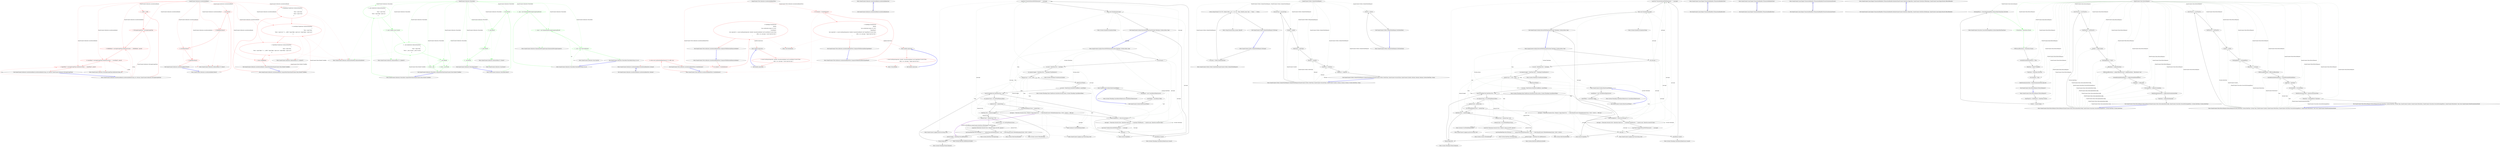 digraph  {
n27 [label="QuantConnect.Indicators.AccelerationBands", span=""];
n0 [cluster="QuantConnect.Indicators.AccelerationBands.AccelerationBands(string, int, decimal, QuantConnect.Indicators.MovingAverageType)", label="Entry QuantConnect.Indicators.AccelerationBands.AccelerationBands(string, int, decimal, QuantConnect.Indicators.MovingAverageType)", span="39-39"];
n1 [cluster="QuantConnect.Indicators.AccelerationBands.AccelerationBands(string, int, decimal, QuantConnect.Indicators.MovingAverageType)", color=red, community=0, label="1: _width = width", span="43-43"];
n2 [cluster="QuantConnect.Indicators.AccelerationBands.AccelerationBands(string, int, decimal, QuantConnect.Indicators.MovingAverageType)", color=red, community=0, label="2: MovingAverageType = movingAverageType", span="44-44"];
n3 [cluster="QuantConnect.Indicators.AccelerationBands.AccelerationBands(string, int, decimal, QuantConnect.Indicators.MovingAverageType)", color=red, community=0, label="0: MiddleBand = movingAverageType.AsIndicator(name + ''_MiddleBand'', period)", span="45-45"];
n4 [cluster="QuantConnect.Indicators.AccelerationBands.AccelerationBands(string, int, decimal, QuantConnect.Indicators.MovingAverageType)", color=red, community=0, label="0: LowerBand = movingAverageType.AsIndicator(name + ''_LowerBand'', period)", span="46-46"];
n5 [cluster="QuantConnect.Indicators.AccelerationBands.AccelerationBands(string, int, decimal, QuantConnect.Indicators.MovingAverageType)", color=red, community=0, label="1: UpperBand = movingAverageType.AsIndicator(name + ''_UpperBand'', period)", span="47-47"];
n7 [cluster="QuantConnect.Indicators.MovingAverageType.AsIndicator(string, int)", label="Entry QuantConnect.Indicators.MovingAverageType.AsIndicator(string, int)", span="81-81"];
n6 [cluster="QuantConnect.Indicators.AccelerationBands.AccelerationBands(string, int, decimal, QuantConnect.Indicators.MovingAverageType)", label="Exit QuantConnect.Indicators.AccelerationBands.AccelerationBands(string, int, decimal, QuantConnect.Indicators.MovingAverageType)", span="39-39"];
n8 [cluster="QuantConnect.Indicators.AccelerationBands.AccelerationBands(int, decimal)", label="Entry QuantConnect.Indicators.AccelerationBands.AccelerationBands(int, decimal)", span="55-55"];
n9 [cluster="QuantConnect.Indicators.AccelerationBands.AccelerationBands(int, decimal)", label="Exit QuantConnect.Indicators.AccelerationBands.AccelerationBands(int, decimal)", span="55-55"];
n10 [cluster="QuantConnect.Indicators.AccelerationBands.AccelerationBands(int)", label="Entry QuantConnect.Indicators.AccelerationBands.AccelerationBands(int)", span="64-64"];
n11 [cluster="QuantConnect.Indicators.AccelerationBands.AccelerationBands(int)", label="Exit QuantConnect.Indicators.AccelerationBands.AccelerationBands(int)", span="64-64"];
n12 [cluster="QuantConnect.Indicators.AccelerationBands.Reset()", label="Entry QuantConnect.Indicators.AccelerationBands.Reset()", span="77-77"];
n13 [cluster="QuantConnect.Indicators.AccelerationBands.Reset()", color=red, community=0, label="2: base.Reset()", span="79-79"];
n14 [cluster="QuantConnect.Indicators.AccelerationBands.Reset()", color=red, community=0, label="2: MiddleBand.Reset()", span="80-80"];
n18 [cluster="QuantConnect.Indicators.IndicatorBase<T>.Reset()", label="Entry QuantConnect.Indicators.IndicatorBase<T>.Reset()", span="102-102"];
n15 [cluster="QuantConnect.Indicators.AccelerationBands.Reset()", color=red, community=0, label="2: LowerBand.Reset()", span="81-81"];
n16 [cluster="QuantConnect.Indicators.AccelerationBands.Reset()", color=red, community=0, label="2: UpperBand.Reset()", span="82-82"];
n17 [cluster="QuantConnect.Indicators.AccelerationBands.Reset()", label="Exit QuantConnect.Indicators.AccelerationBands.Reset()", span="77-77"];
n19 [cluster="QuantConnect.Indicators.AccelerationBands.ComputeNextValue(QuantConnect.Data.Market.TradeBar)", label="Entry QuantConnect.Indicators.AccelerationBands.ComputeNextValue(QuantConnect.Data.Market.TradeBar)", span="92-92"];
n20 [cluster="QuantConnect.Indicators.AccelerationBands.ComputeNextValue(QuantConnect.Data.Market.TradeBar)", color=red, community=1, label="0: MiddleBand.Update(new IndicatorDataPoint\r\n            {\r\n                Time = input.Time,\r\n                Value = input.Close\r\n            })", span="94-98"];
n21 [cluster="QuantConnect.Indicators.AccelerationBands.ComputeNextValue(QuantConnect.Data.Market.TradeBar)", color=red, community=1, label="0: LowerBand.Update(new IndicatorDataPoint\r\n            {\r\n                Time = input.Time,\r\n                Value = input.Low * (1 - _width * (input.High - input.Low) / (input.High + input.Low))\r\n            })", span="100-104"];
n22 [cluster="QuantConnect.Indicators.AccelerationBands.ComputeNextValue(QuantConnect.Data.Market.TradeBar)", color=red, community=1, label="1: UpperBand.Update(new IndicatorDataPoint\r\n            {\r\n                Time = input.Time,\r\n                Value = input.High * (1 + _width * (input.High - input.Low) / (input.High + input.Low))\r\n            })", span="106-110"];
n25 [cluster="QuantConnect.Indicators.IndicatorDataPoint.IndicatorDataPoint()", label="Entry QuantConnect.Indicators.IndicatorDataPoint.IndicatorDataPoint()", span="29-29"];
n26 [cluster="QuantConnect.Indicators.IndicatorBase<T>.Update(T)", label="Entry QuantConnect.Indicators.IndicatorBase<T>.Update(T)", span="74-74"];
n23 [cluster="QuantConnect.Indicators.AccelerationBands.ComputeNextValue(QuantConnect.Data.Market.TradeBar)", color=red, community=0, label="2: return MiddleBand;", span="112-112"];
n24 [cluster="QuantConnect.Indicators.AccelerationBands.ComputeNextValue(QuantConnect.Data.Market.TradeBar)", label="Exit QuantConnect.Indicators.AccelerationBands.ComputeNextValue(QuantConnect.Data.Market.TradeBar)", span="92-92"];
m0_13 [cluster="QuantConnect.Tests.Indicators.AccelerationBandsTests.ComparesWithExternalDataUpperBand()", file="AccelerationBandsTests.cs", label="Entry QuantConnect.Tests.Indicators.AccelerationBandsTests.ComparesWithExternalDataUpperBand()", span="32-32"];
m0_14 [cluster="QuantConnect.Tests.Indicators.AccelerationBandsTests.ComparesWithExternalDataUpperBand()", color=red, community=0, file="AccelerationBandsTests.cs", label="0: var abands = CreateIndicator()", span="34-34"];
m0_15 [cluster="QuantConnect.Tests.Indicators.AccelerationBandsTests.ComparesWithExternalDataUpperBand()", color=red, community=1, file="AccelerationBandsTests.cs", label="0: TestHelper.TestIndicator(\r\n                abands,\r\n                ''spy_acceleration_bands_20_4.txt'',\r\n                ''UpperBand'',\r\n                (ind, expected) => Assert.AreEqual(expected, (double) ((AccelerationBands) ind).UpperBand.Current.Value,\r\n                    delta: 1e-4, message: ''Upper band test fail.'')\r\n            )", span="35-41"];
m0_16 [cluster="QuantConnect.Tests.Indicators.AccelerationBandsTests.ComparesWithExternalDataUpperBand()", file="AccelerationBandsTests.cs", label="Exit QuantConnect.Tests.Indicators.AccelerationBandsTests.ComparesWithExternalDataUpperBand()", span="32-32"];
m0_12 [cluster="Unk.AreEqual", file="AccelerationBandsTests.cs", label="Entry Unk.AreEqual", span=""];
m0_8 [cluster="Unk.TestIndicator", file="AccelerationBandsTests.cs", label="Entry Unk.TestIndicator", span=""];
m0_4 [cluster="QuantConnect.Tests.Indicators.AccelerationBandsTests.ComparesWithExternalDataLowerBand()", file="AccelerationBandsTests.cs", label="Entry QuantConnect.Tests.Indicators.AccelerationBandsTests.ComparesWithExternalDataLowerBand()", span="19-19"];
m0_5 [cluster="QuantConnect.Tests.Indicators.AccelerationBandsTests.ComparesWithExternalDataLowerBand()", color=red, community=0, file="AccelerationBandsTests.cs", label="0: var abands = CreateIndicator()", span="21-21"];
m0_6 [cluster="QuantConnect.Tests.Indicators.AccelerationBandsTests.ComparesWithExternalDataLowerBand()", color=red, community=1, file="AccelerationBandsTests.cs", label="0: TestHelper.TestIndicator(\r\n                abands,\r\n                ''spy_acceleration_bands_20_4.txt'',\r\n                ''LowerBand'',\r\n                (ind, expected) => Assert.AreEqual(expected, (double) ((AccelerationBands) ind).LowerBand.Current.Value,\r\n                    delta: 1e-4, message: ''Lower band test fail.'')\r\n            )", span="22-28"];
m0_7 [cluster="QuantConnect.Tests.Indicators.AccelerationBandsTests.ComparesWithExternalDataLowerBand()", file="AccelerationBandsTests.cs", label="Exit QuantConnect.Tests.Indicators.AccelerationBandsTests.ComparesWithExternalDataLowerBand()", span="19-19"];
m0_0 [cluster="QuantConnect.Tests.Indicators.AccelerationBandsTests.CreateIndicator()", file="AccelerationBandsTests.cs", label="Entry QuantConnect.Tests.Indicators.AccelerationBandsTests.CreateIndicator()", span="9-9"];
m0_1 [cluster="QuantConnect.Tests.Indicators.AccelerationBandsTests.CreateIndicator()", color=red, community=0, file="AccelerationBandsTests.cs", label="0: return new AccelerationBands(period: 20, width: 4m);", span="11-11"];
m0_2 [cluster="QuantConnect.Tests.Indicators.AccelerationBandsTests.CreateIndicator()", file="AccelerationBandsTests.cs", label="Exit QuantConnect.Tests.Indicators.AccelerationBandsTests.CreateIndicator()", span="9-9"];
m0_17 [cluster="lambda expression", file="AccelerationBandsTests.cs", label="Entry lambda expression", span="39-40"];
m0_9 [cluster="lambda expression", file="AccelerationBandsTests.cs", label="Entry lambda expression", span="26-27"];
m0_10 [cluster="lambda expression", color=red, community=1, file="AccelerationBandsTests.cs", label="0: Assert.AreEqual(expected, (double) ((AccelerationBands) ind).LowerBand.Current.Value,\r\n                    delta: 1e-4, message: ''Lower band test fail.'')", span="26-27"];
m0_11 [cluster="lambda expression", file="AccelerationBandsTests.cs", label="Exit lambda expression", span="26-27"];
m0_18 [cluster="lambda expression", color=red, community=1, file="AccelerationBandsTests.cs", label="1: Assert.AreEqual(expected, (double) ((AccelerationBands) ind).UpperBand.Current.Value,\r\n                    delta: 1e-4, message: ''Upper band test fail.'')", span="39-40"];
m0_19 [cluster="lambda expression", file="AccelerationBandsTests.cs", label="Exit lambda expression", span="39-40"];
m0_20 [file="AccelerationBandsTests.cs", label="QuantConnect.Tests.Indicators.AccelerationBandsTests", span=""];
m1_38 [cluster="QuantConnect.Logging.Log.Error(string, bool)", file="BrokerageSetupHandler.cs", label="Entry QuantConnect.Logging.Log.Error(string, bool)", span="86-86"];
m1_33 [cluster="System.TimeSpan.FromMinutes(double)", file="BrokerageSetupHandler.cs", label="Entry System.TimeSpan.FromMinutes(double)", span="0-0"];
m1_37 [cluster="System.Math.Round(double)", file="BrokerageSetupHandler.cs", label="Entry System.Math.Round(double)", span="0-0"];
m1_34 [cluster="System.Threading.Tasks.TaskFactory.StartNew(System.Action, System.Threading.CancellationToken)", file="BrokerageSetupHandler.cs", label="Entry System.Threading.Tasks.TaskFactory.StartNew(System.Action, System.Threading.CancellationToken)", span="0-0"];
m1_41 [cluster="System.DateTime.AddMinutes(double)", file="BrokerageSetupHandler.cs", label="Entry System.DateTime.AddMinutes(double)", span="0-0"];
m1_4 [cluster="System.Threading.CancellationTokenSource.CancellationTokenSource()", file="BrokerageSetupHandler.cs", label="Entry System.Threading.CancellationTokenSource.CancellationTokenSource()", span="0-0"];
m1_44 [cluster="System.Exception.Exception(string)", file="BrokerageSetupHandler.cs", label="Entry System.Exception.Exception(string)", span="0-0"];
m1_35 [cluster="System.GC.GetTotalMemory(bool)", file="BrokerageSetupHandler.cs", label="Entry System.GC.GetTotalMemory(bool)", span="0-0"];
m1_42 [cluster="System.Threading.Thread.Sleep(int)", file="BrokerageSetupHandler.cs", label="Entry System.Threading.Thread.Sleep(int)", span="0-0"];
m1_39 [cluster="System.DateTime.ToString(string)", file="BrokerageSetupHandler.cs", label="Entry System.DateTime.ToString(string)", span="0-0"];
m1_36 [cluster="System.Convert.ToDouble(long)", file="BrokerageSetupHandler.cs", label="Entry System.Convert.ToDouble(long)", span="0-0"];
m1_43 [cluster="System.Threading.CancellationTokenSource.Cancel()", file="BrokerageSetupHandler.cs", label="Entry System.Threading.CancellationTokenSource.Cancel()", span="0-0"];
m1_40 [cluster="QuantConnect.Logging.Log.Trace(string, bool)", file="BrokerageSetupHandler.cs", label="Entry QuantConnect.Logging.Log.Trace(string, bool)", span="104-104"];
m1_5 [cluster="QuantConnect.Isolator.ExecuteWithTimeLimit(System.TimeSpan, System.Action, long)", file="BrokerageSetupHandler.cs", label="Entry QuantConnect.Isolator.ExecuteWithTimeLimit(System.TimeSpan, System.Action, long)", span="83-83"];
m1_6 [cluster="QuantConnect.Isolator.ExecuteWithTimeLimit(System.TimeSpan, System.Action, long)", file="BrokerageSetupHandler.cs", label="var message = ''''", span="85-85"];
m1_7 [cluster="QuantConnect.Isolator.ExecuteWithTimeLimit(System.TimeSpan, System.Action, long)", file="BrokerageSetupHandler.cs", label="var end = DateTime.Now + timeSpan", span="86-86"];
m1_9 [cluster="QuantConnect.Isolator.ExecuteWithTimeLimit(System.TimeSpan, System.Action, long)", file="BrokerageSetupHandler.cs", label="memoryCap *= 1024 * 1024", span="90-90"];
m1_11 [cluster="QuantConnect.Isolator.ExecuteWithTimeLimit(System.TimeSpan, System.Action, long)", file="BrokerageSetupHandler.cs", label="var task = Task.Factory.StartNew(codeBlock, cancelToken)", span="95-95"];
m1_25 [cluster="QuantConnect.Isolator.ExecuteWithTimeLimit(System.TimeSpan, System.Action, long)", file="BrokerageSetupHandler.cs", label="message = ''Execution Security Error: Operation timed out - '' + timeSpan.TotalMinutes + '' minutes max. Check for recursive loops.''", span="125-125"];
m1_24 [cluster="QuantConnect.Isolator.ExecuteWithTimeLimit(System.TimeSpan, System.Action, long)", file="BrokerageSetupHandler.cs", label="task.IsCompleted == false && message == ''''", span="123-123"];
m1_27 [cluster="QuantConnect.Isolator.ExecuteWithTimeLimit(System.TimeSpan, System.Action, long)", file="BrokerageSetupHandler.cs", label="message != ''''", span="129-129"];
m1_29 [cluster="QuantConnect.Isolator.ExecuteWithTimeLimit(System.TimeSpan, System.Action, long)", file="BrokerageSetupHandler.cs", label="Log.Error(''Security.ExecuteWithTimeLimit(): '' + message)", span="132-132"];
m1_30 [cluster="QuantConnect.Isolator.ExecuteWithTimeLimit(System.TimeSpan, System.Action, long)", file="BrokerageSetupHandler.cs", label="throw new Exception(message);", span="133-133"];
m1_8 [cluster="QuantConnect.Isolator.ExecuteWithTimeLimit(System.TimeSpan, System.Action, long)", file="BrokerageSetupHandler.cs", label="var memoryLogger = DateTime.Now + TimeSpan.FromMinutes(1)", span="87-87"];
m1_12 [cluster="QuantConnect.Isolator.ExecuteWithTimeLimit(System.TimeSpan, System.Action, long)", file="BrokerageSetupHandler.cs", label="!task.IsCompleted && DateTime.Now < end", span="97-97"];
m1_17 [cluster="QuantConnect.Isolator.ExecuteWithTimeLimit(System.TimeSpan, System.Action, long)", file="BrokerageSetupHandler.cs", label="DateTime.Now > memoryLogger", span="110-110"];
m1_10 [cluster="QuantConnect.Isolator.ExecuteWithTimeLimit(System.TimeSpan, System.Action, long)", file="BrokerageSetupHandler.cs", label="ResetCancelToken()", span="92-92"];
m1_14 [cluster="QuantConnect.Isolator.ExecuteWithTimeLimit(System.TimeSpan, System.Action, long)", file="BrokerageSetupHandler.cs", label="memoryUsed > memoryCap", span="101-101"];
m1_15 [cluster="QuantConnect.Isolator.ExecuteWithTimeLimit(System.TimeSpan, System.Action, long)", file="BrokerageSetupHandler.cs", label="GC.GetTotalMemory(true) > memoryCap", span="103-103"];
m1_16 [cluster="QuantConnect.Isolator.ExecuteWithTimeLimit(System.TimeSpan, System.Action, long)", file="BrokerageSetupHandler.cs", label="message = ''Execution Security Error: Memory Usage Maxed Out - '' + Math.Round(Convert.ToDouble(memoryCap / (1024 * 1024))) + ''MB max.''", span="105-105"];
m1_18 [cluster="QuantConnect.Isolator.ExecuteWithTimeLimit(System.TimeSpan, System.Action, long)", file="BrokerageSetupHandler.cs", label="memoryUsed > (memoryCap * 0.8)", span="112-112"];
m1_31 [cluster="QuantConnect.Isolator.ExecuteWithTimeLimit(System.TimeSpan, System.Action, long)", file="BrokerageSetupHandler.cs", label="return task.IsCompleted;", span="135-135"];
m1_13 [cluster="QuantConnect.Isolator.ExecuteWithTimeLimit(System.TimeSpan, System.Action, long)", file="BrokerageSetupHandler.cs", label="var memoryUsed = GC.GetTotalMemory(false)", span="99-99"];
m1_21 [cluster="QuantConnect.Isolator.ExecuteWithTimeLimit(System.TimeSpan, System.Action, long)", file="BrokerageSetupHandler.cs", label="Log.Trace(DateTime.Now.ToString(''u'') + '' Isolator.ExecuteWithTimeLimit(): Used: '' + Math.Round(Convert.ToDouble(memoryUsed / (1024 * 1024))))", span="117-117"];
m1_23 [cluster="QuantConnect.Isolator.ExecuteWithTimeLimit(System.TimeSpan, System.Action, long)", file="BrokerageSetupHandler.cs", label="Thread.Sleep(100)", span="120-120"];
m1_19 [cluster="QuantConnect.Isolator.ExecuteWithTimeLimit(System.TimeSpan, System.Action, long)", file="BrokerageSetupHandler.cs", label="memoryUsed = GC.GetTotalMemory(true)", span="114-114"];
m1_20 [cluster="QuantConnect.Isolator.ExecuteWithTimeLimit(System.TimeSpan, System.Action, long)", file="BrokerageSetupHandler.cs", label="Log.Error(''Execution Security Error: Memory usage over 80% capacity.'')", span="115-115"];
m1_22 [cluster="QuantConnect.Isolator.ExecuteWithTimeLimit(System.TimeSpan, System.Action, long)", file="BrokerageSetupHandler.cs", label="memoryLogger = DateTime.Now.AddMinutes(1)", span="118-118"];
m1_26 [cluster="QuantConnect.Isolator.ExecuteWithTimeLimit(System.TimeSpan, System.Action, long)", file="BrokerageSetupHandler.cs", label="Log.Trace(''Isolator.ExecuteWithTimeLimit(): '' + message)", span="126-126"];
m1_28 [cluster="QuantConnect.Isolator.ExecuteWithTimeLimit(System.TimeSpan, System.Action, long)", file="BrokerageSetupHandler.cs", label="cancellation.Cancel()", span="131-131"];
m1_32 [cluster="QuantConnect.Isolator.ExecuteWithTimeLimit(System.TimeSpan, System.Action, long)", file="BrokerageSetupHandler.cs", label="Exit QuantConnect.Isolator.ExecuteWithTimeLimit(System.TimeSpan, System.Action, long)", span="83-83"];
m1_0 [cluster="QuantConnect.Isolator.ResetCancelToken()", file="BrokerageSetupHandler.cs", label="Entry QuantConnect.Isolator.ResetCancelToken()", span="69-69"];
m1_1 [cluster="QuantConnect.Isolator.ResetCancelToken()", file="BrokerageSetupHandler.cs", label="cancellation = new CancellationTokenSource()", span="71-71"];
m1_2 [cluster="QuantConnect.Isolator.ResetCancelToken()", file="BrokerageSetupHandler.cs", label="cancelToken = cancellation.Token", span="72-72"];
m1_3 [cluster="QuantConnect.Isolator.ResetCancelToken()", file="BrokerageSetupHandler.cs", label="Exit QuantConnect.Isolator.ResetCancelToken()", span="69-69"];
m3_16 [cluster="string.Format(string, params object[])", file="BrokerageTransactionHandler.cs", label="Entry string.Format(string, params object[])", span="0-0"];
m3_11 [cluster="QuantConnect.Orders.SubmitOrderRequest.ToString()", file="BrokerageTransactionHandler.cs", label="Entry QuantConnect.Orders.SubmitOrderRequest.ToString()", span="119-119"];
m3_12 [cluster="QuantConnect.Orders.SubmitOrderRequest.ToString()", file="BrokerageTransactionHandler.cs", label="var proxy = Order.CreateOrder(this)", span="122-122"];
m3_13 [cluster="QuantConnect.Orders.SubmitOrderRequest.ToString()", file="BrokerageTransactionHandler.cs", label="return string.Format(''{0} UTC: Submit Order: ({1}) - {2} {3}'', Time, OrderId, proxy, Tag) + '' Status: '' + Status;", span="123-123"];
m3_14 [cluster="QuantConnect.Orders.SubmitOrderRequest.ToString()", file="BrokerageTransactionHandler.cs", label="Exit QuantConnect.Orders.SubmitOrderRequest.ToString()", span="119-119"];
m3_0 [cluster="QuantConnect.Orders.SubmitOrderRequest.SubmitOrderRequest(QuantConnect.Orders.OrderType, QuantConnect.SecurityType, QuantConnect.Symbol, decimal, decimal, decimal, System.DateTime, string)", file="BrokerageTransactionHandler.cs", label="Entry QuantConnect.Orders.SubmitOrderRequest.SubmitOrderRequest(QuantConnect.Orders.OrderType, QuantConnect.SecurityType, QuantConnect.Symbol, decimal, decimal, decimal, System.DateTime, string)", span="92-92"];
m3_1 [cluster="QuantConnect.Orders.SubmitOrderRequest.SubmitOrderRequest(QuantConnect.Orders.OrderType, QuantConnect.SecurityType, QuantConnect.Symbol, decimal, decimal, decimal, System.DateTime, string)", file="BrokerageTransactionHandler.cs", label="SecurityType = securityType", span="95-95"];
m3_2 [cluster="QuantConnect.Orders.SubmitOrderRequest.SubmitOrderRequest(QuantConnect.Orders.OrderType, QuantConnect.SecurityType, QuantConnect.Symbol, decimal, decimal, decimal, System.DateTime, string)", file="BrokerageTransactionHandler.cs", label="Symbol = symbol", span="96-96"];
m3_3 [cluster="QuantConnect.Orders.SubmitOrderRequest.SubmitOrderRequest(QuantConnect.Orders.OrderType, QuantConnect.SecurityType, QuantConnect.Symbol, decimal, decimal, decimal, System.DateTime, string)", file="BrokerageTransactionHandler.cs", label="OrderType = orderType", span="97-97"];
m3_4 [cluster="QuantConnect.Orders.SubmitOrderRequest.SubmitOrderRequest(QuantConnect.Orders.OrderType, QuantConnect.SecurityType, QuantConnect.Symbol, decimal, decimal, decimal, System.DateTime, string)", file="BrokerageTransactionHandler.cs", label="Quantity = quantity", span="98-98"];
m3_5 [cluster="QuantConnect.Orders.SubmitOrderRequest.SubmitOrderRequest(QuantConnect.Orders.OrderType, QuantConnect.SecurityType, QuantConnect.Symbol, decimal, decimal, decimal, System.DateTime, string)", file="BrokerageTransactionHandler.cs", label="LimitPrice = limitPrice", span="99-99"];
m3_6 [cluster="QuantConnect.Orders.SubmitOrderRequest.SubmitOrderRequest(QuantConnect.Orders.OrderType, QuantConnect.SecurityType, QuantConnect.Symbol, decimal, decimal, decimal, System.DateTime, string)", file="BrokerageTransactionHandler.cs", label="StopPrice = stopPrice", span="100-100"];
m3_7 [cluster="QuantConnect.Orders.SubmitOrderRequest.SubmitOrderRequest(QuantConnect.Orders.OrderType, QuantConnect.SecurityType, QuantConnect.Symbol, decimal, decimal, decimal, System.DateTime, string)", file="BrokerageTransactionHandler.cs", label="Exit QuantConnect.Orders.SubmitOrderRequest.SubmitOrderRequest(QuantConnect.Orders.OrderType, QuantConnect.SecurityType, QuantConnect.Symbol, decimal, decimal, decimal, System.DateTime, string)", span="92-92"];
m3_8 [cluster="QuantConnect.Orders.SubmitOrderRequest.SetOrderId(int)", file="BrokerageTransactionHandler.cs", label="Entry QuantConnect.Orders.SubmitOrderRequest.SetOrderId(int)", span="107-107"];
m3_9 [cluster="QuantConnect.Orders.SubmitOrderRequest.SetOrderId(int)", file="BrokerageTransactionHandler.cs", label="OrderId = orderId", span="109-109"];
m3_10 [cluster="QuantConnect.Orders.SubmitOrderRequest.SetOrderId(int)", file="BrokerageTransactionHandler.cs", label="Exit QuantConnect.Orders.SubmitOrderRequest.SetOrderId(int)", span="107-107"];
m3_15 [cluster="QuantConnect.Orders.Order.CreateOrder(QuantConnect.Orders.SubmitOrderRequest)", file="BrokerageTransactionHandler.cs", label="Entry QuantConnect.Orders.Order.CreateOrder(QuantConnect.Orders.SubmitOrderRequest)", span="250-250"];
m3_17 [file="BrokerageTransactionHandler.cs", label="QuantConnect.Orders.SubmitOrderRequest", span=""];
m4_38 [cluster="QuantConnect.Logging.Log.Error(string, bool)", file="Extensions.cs", label="Entry QuantConnect.Logging.Log.Error(string, bool)", span="86-86"];
m4_33 [cluster="System.TimeSpan.FromMinutes(double)", file="Extensions.cs", label="Entry System.TimeSpan.FromMinutes(double)", span="0-0"];
m4_37 [cluster="System.Math.Round(double)", file="Extensions.cs", label="Entry System.Math.Round(double)", span="0-0"];
m4_34 [cluster="System.Threading.Tasks.TaskFactory.StartNew(System.Action, System.Threading.CancellationToken)", file="Extensions.cs", label="Entry System.Threading.Tasks.TaskFactory.StartNew(System.Action, System.Threading.CancellationToken)", span="0-0"];
m4_41 [cluster="System.DateTime.AddMinutes(double)", file="Extensions.cs", label="Entry System.DateTime.AddMinutes(double)", span="0-0"];
m4_4 [cluster="System.Threading.CancellationTokenSource.CancellationTokenSource()", file="Extensions.cs", label="Entry System.Threading.CancellationTokenSource.CancellationTokenSource()", span="0-0"];
m4_44 [cluster="System.Exception.Exception(string)", file="Extensions.cs", label="Entry System.Exception.Exception(string)", span="0-0"];
m4_35 [cluster="System.GC.GetTotalMemory(bool)", file="Extensions.cs", label="Entry System.GC.GetTotalMemory(bool)", span="0-0"];
m4_42 [cluster="System.Threading.Thread.Sleep(int)", file="Extensions.cs", label="Entry System.Threading.Thread.Sleep(int)", span="0-0"];
m4_39 [cluster="System.DateTime.ToString(string)", file="Extensions.cs", label="Entry System.DateTime.ToString(string)", span="0-0"];
m4_36 [cluster="System.Convert.ToDouble(long)", file="Extensions.cs", label="Entry System.Convert.ToDouble(long)", span="0-0"];
m4_43 [cluster="System.Threading.CancellationTokenSource.Cancel()", file="Extensions.cs", label="Entry System.Threading.CancellationTokenSource.Cancel()", span="0-0"];
m4_40 [cluster="QuantConnect.Logging.Log.Trace(string, bool)", file="Extensions.cs", label="Entry QuantConnect.Logging.Log.Trace(string, bool)", span="104-104"];
m4_5 [cluster="QuantConnect.Isolator.ExecuteWithTimeLimit(System.TimeSpan, System.Action, long)", file="Extensions.cs", label="Entry QuantConnect.Isolator.ExecuteWithTimeLimit(System.TimeSpan, System.Action, long)", span="83-83"];
m4_6 [cluster="QuantConnect.Isolator.ExecuteWithTimeLimit(System.TimeSpan, System.Action, long)", file="Extensions.cs", label="var message = ''''", span="85-85"];
m4_7 [cluster="QuantConnect.Isolator.ExecuteWithTimeLimit(System.TimeSpan, System.Action, long)", file="Extensions.cs", label="var end = DateTime.Now + timeSpan", span="86-86"];
m4_9 [cluster="QuantConnect.Isolator.ExecuteWithTimeLimit(System.TimeSpan, System.Action, long)", file="Extensions.cs", label="memoryCap *= 1024 * 1024", span="90-90"];
m4_11 [cluster="QuantConnect.Isolator.ExecuteWithTimeLimit(System.TimeSpan, System.Action, long)", file="Extensions.cs", label="var task = Task.Factory.StartNew(codeBlock, cancelToken)", span="95-95"];
m4_25 [cluster="QuantConnect.Isolator.ExecuteWithTimeLimit(System.TimeSpan, System.Action, long)", file="Extensions.cs", label="message = ''Execution Security Error: Operation timed out - '' + timeSpan.TotalMinutes + '' minutes max. Check for recursive loops.''", span="125-125"];
m4_24 [cluster="QuantConnect.Isolator.ExecuteWithTimeLimit(System.TimeSpan, System.Action, long)", file="Extensions.cs", label="task.IsCompleted == false && message == ''''", span="123-123"];
m4_27 [cluster="QuantConnect.Isolator.ExecuteWithTimeLimit(System.TimeSpan, System.Action, long)", file="Extensions.cs", label="message != ''''", span="129-129"];
m4_29 [cluster="QuantConnect.Isolator.ExecuteWithTimeLimit(System.TimeSpan, System.Action, long)", file="Extensions.cs", label="Log.Error(''Security.ExecuteWithTimeLimit(): '' + message)", span="132-132"];
m4_30 [cluster="QuantConnect.Isolator.ExecuteWithTimeLimit(System.TimeSpan, System.Action, long)", file="Extensions.cs", label="throw new Exception(message);", span="133-133"];
m4_8 [cluster="QuantConnect.Isolator.ExecuteWithTimeLimit(System.TimeSpan, System.Action, long)", file="Extensions.cs", label="var memoryLogger = DateTime.Now + TimeSpan.FromMinutes(1)", span="87-87"];
m4_12 [cluster="QuantConnect.Isolator.ExecuteWithTimeLimit(System.TimeSpan, System.Action, long)", file="Extensions.cs", label="!task.IsCompleted && DateTime.Now < end", span="97-97"];
m4_17 [cluster="QuantConnect.Isolator.ExecuteWithTimeLimit(System.TimeSpan, System.Action, long)", file="Extensions.cs", label="DateTime.Now > memoryLogger", span="110-110"];
m4_10 [cluster="QuantConnect.Isolator.ExecuteWithTimeLimit(System.TimeSpan, System.Action, long)", file="Extensions.cs", label="ResetCancelToken()", span="92-92"];
m4_14 [cluster="QuantConnect.Isolator.ExecuteWithTimeLimit(System.TimeSpan, System.Action, long)", file="Extensions.cs", label="memoryUsed > memoryCap", span="101-101"];
m4_15 [cluster="QuantConnect.Isolator.ExecuteWithTimeLimit(System.TimeSpan, System.Action, long)", file="Extensions.cs", label="GC.GetTotalMemory(true) > memoryCap", span="103-103"];
m4_16 [cluster="QuantConnect.Isolator.ExecuteWithTimeLimit(System.TimeSpan, System.Action, long)", file="Extensions.cs", label="message = ''Execution Security Error: Memory Usage Maxed Out - '' + Math.Round(Convert.ToDouble(memoryCap / (1024 * 1024))) + ''MB max.''", span="105-105"];
m4_18 [cluster="QuantConnect.Isolator.ExecuteWithTimeLimit(System.TimeSpan, System.Action, long)", file="Extensions.cs", label="memoryUsed > (memoryCap * 0.8)", span="112-112"];
m4_31 [cluster="QuantConnect.Isolator.ExecuteWithTimeLimit(System.TimeSpan, System.Action, long)", file="Extensions.cs", label="return task.IsCompleted;", span="135-135"];
m4_13 [cluster="QuantConnect.Isolator.ExecuteWithTimeLimit(System.TimeSpan, System.Action, long)", file="Extensions.cs", label="var memoryUsed = GC.GetTotalMemory(false)", span="99-99"];
m4_21 [cluster="QuantConnect.Isolator.ExecuteWithTimeLimit(System.TimeSpan, System.Action, long)", file="Extensions.cs", label="Log.Trace(DateTime.Now.ToString(''u'') + '' Isolator.ExecuteWithTimeLimit(): Used: '' + Math.Round(Convert.ToDouble(memoryUsed / (1024 * 1024))))", span="117-117"];
m4_23 [cluster="QuantConnect.Isolator.ExecuteWithTimeLimit(System.TimeSpan, System.Action, long)", file="Extensions.cs", label="Thread.Sleep(100)", span="120-120"];
m4_19 [cluster="QuantConnect.Isolator.ExecuteWithTimeLimit(System.TimeSpan, System.Action, long)", file="Extensions.cs", label="memoryUsed = GC.GetTotalMemory(true)", span="114-114"];
m4_20 [cluster="QuantConnect.Isolator.ExecuteWithTimeLimit(System.TimeSpan, System.Action, long)", file="Extensions.cs", label="Log.Error(''Execution Security Error: Memory usage over 80% capacity.'')", span="115-115"];
m4_22 [cluster="QuantConnect.Isolator.ExecuteWithTimeLimit(System.TimeSpan, System.Action, long)", file="Extensions.cs", label="memoryLogger = DateTime.Now.AddMinutes(1)", span="118-118"];
m4_26 [cluster="QuantConnect.Isolator.ExecuteWithTimeLimit(System.TimeSpan, System.Action, long)", file="Extensions.cs", label="Log.Trace(''Isolator.ExecuteWithTimeLimit(): '' + message)", span="126-126"];
m4_28 [cluster="QuantConnect.Isolator.ExecuteWithTimeLimit(System.TimeSpan, System.Action, long)", file="Extensions.cs", label="cancellation.Cancel()", span="131-131"];
m4_32 [cluster="QuantConnect.Isolator.ExecuteWithTimeLimit(System.TimeSpan, System.Action, long)", file="Extensions.cs", label="Exit QuantConnect.Isolator.ExecuteWithTimeLimit(System.TimeSpan, System.Action, long)", span="83-83"];
m4_0 [cluster="QuantConnect.Isolator.ResetCancelToken()", file="Extensions.cs", label="Entry QuantConnect.Isolator.ResetCancelToken()", span="69-69"];
m4_1 [cluster="QuantConnect.Isolator.ResetCancelToken()", file="Extensions.cs", label="cancellation = new CancellationTokenSource()", span="71-71"];
m4_2 [cluster="QuantConnect.Isolator.ResetCancelToken()", file="Extensions.cs", label="cancelToken = cancellation.Token", span="72-72"];
m4_3 [cluster="QuantConnect.Isolator.ResetCancelToken()", file="Extensions.cs", label="Exit QuantConnect.Isolator.ResetCancelToken()", span="69-69"];
m5_4 [cluster="QuantConnect.Lean.Engine.TransactionHandlers.ITransactionHandler.Exit()", file="ITransactionHandler.cs", label="Entry QuantConnect.Lean.Engine.TransactionHandlers.ITransactionHandler.Exit()", span="62-62"];
m5_5 [cluster="QuantConnect.Lean.Engine.TransactionHandlers.ITransactionHandler.Exit()", file="ITransactionHandler.cs", label="Exit QuantConnect.Lean.Engine.TransactionHandlers.ITransactionHandler.Exit()", span="62-62"];
m5_2 [cluster="QuantConnect.Lean.Engine.TransactionHandlers.ITransactionHandler.Run()", file="ITransactionHandler.cs", label="Entry QuantConnect.Lean.Engine.TransactionHandlers.ITransactionHandler.Run()", span="57-57"];
m5_3 [cluster="QuantConnect.Lean.Engine.TransactionHandlers.ITransactionHandler.Run()", file="ITransactionHandler.cs", label="Exit QuantConnect.Lean.Engine.TransactionHandlers.ITransactionHandler.Run()", span="57-57"];
m5_6 [cluster="QuantConnect.Lean.Engine.TransactionHandlers.ITransactionHandler.ProcessSynchronousEvents()", file="ITransactionHandler.cs", label="Entry QuantConnect.Lean.Engine.TransactionHandlers.ITransactionHandler.ProcessSynchronousEvents()", span="67-67"];
m5_7 [cluster="QuantConnect.Lean.Engine.TransactionHandlers.ITransactionHandler.ProcessSynchronousEvents()", file="ITransactionHandler.cs", label="Exit QuantConnect.Lean.Engine.TransactionHandlers.ITransactionHandler.ProcessSynchronousEvents()", span="67-67"];
m5_0 [cluster="QuantConnect.Lean.Engine.TransactionHandlers.ITransactionHandler.Initialize(QuantConnect.Interfaces.IAlgorithm, QuantConnect.Interfaces.IBrokerage, QuantConnect.Lean.Engine.Results.IResultHandler)", file="ITransactionHandler.cs", label="Entry QuantConnect.Lean.Engine.TransactionHandlers.ITransactionHandler.Initialize(QuantConnect.Interfaces.IAlgorithm, QuantConnect.Interfaces.IBrokerage, QuantConnect.Lean.Engine.Results.IResultHandler)", span="52-52"];
m5_1 [cluster="QuantConnect.Lean.Engine.TransactionHandlers.ITransactionHandler.Initialize(QuantConnect.Interfaces.IAlgorithm, QuantConnect.Interfaces.IBrokerage, QuantConnect.Lean.Engine.Results.IResultHandler)", file="ITransactionHandler.cs", label="Exit QuantConnect.Lean.Engine.TransactionHandlers.ITransactionHandler.Initialize(QuantConnect.Interfaces.IAlgorithm, QuantConnect.Interfaces.IBrokerage, QuantConnect.Lean.Engine.Results.IResultHandler)", span="52-52"];
m6_9 [cluster="QuantConnect.Indicators.MassIndex.Reset()", file="MassIndex.cs", label="Entry QuantConnect.Indicators.MassIndex.Reset()", span="48-48"];
m6_10 [cluster="QuantConnect.Indicators.MassIndex.Reset()", color=green, community=0, file="MassIndex.cs", label="0: base.Reset()", span="50-50"];
m6_11 [cluster="QuantConnect.Indicators.MassIndex.Reset()", color=green, community=0, file="MassIndex.cs", label="0: _ema.Reset()", span="51-51"];
m6_12 [cluster="QuantConnect.Indicators.MassIndex.Reset()", color=green, community=0, file="MassIndex.cs", label="0: _ema2.Reset()", span="52-52"];
m6_13 [cluster="QuantConnect.Indicators.MassIndex.Reset()", color=green, community=0, file="MassIndex.cs", label="0: _sum.Reset()", span="53-53"];
m6_14 [cluster="QuantConnect.Indicators.MassIndex.Reset()", file="MassIndex.cs", label="Exit QuantConnect.Indicators.MassIndex.Reset()", span="48-48"];
m6_17 [cluster="QuantConnect.Indicators.MassIndex.ComputeNextValue(QuantConnect.Data.Market.TradeBar)", file="MassIndex.cs", label="Entry QuantConnect.Indicators.MassIndex.ComputeNextValue(QuantConnect.Data.Market.TradeBar)", span="63-63"];
m6_18 [cluster="QuantConnect.Indicators.MassIndex.ComputeNextValue(QuantConnect.Data.Market.TradeBar)", color=green, community=2, file="MassIndex.cs", label="0: _ema.Update(new IndicatorDataPoint\r\n            {\r\n                Time = input.Time,\r\n                Value = input.High - input.Low\r\n            })", span="65-69"];
m6_19 [cluster="QuantConnect.Indicators.MassIndex.ComputeNextValue(QuantConnect.Data.Market.TradeBar)", color=green, community=0, file="MassIndex.cs", label="0: _ema2.Update(_ema.Current)", span="71-71"];
m6_20 [cluster="QuantConnect.Indicators.MassIndex.ComputeNextValue(QuantConnect.Data.Market.TradeBar)", color=green, community=1, file="MassIndex.cs", label="0: _sum.Update(new IndicatorDataPoint\r\n            {\r\n                Time = input.Time,\r\n                Value = _ema.Current / _ema2.Current\r\n            })", span="73-77"];
m6_21 [cluster="QuantConnect.Indicators.MassIndex.ComputeNextValue(QuantConnect.Data.Market.TradeBar)", color=green, community=0, file="MassIndex.cs", label="1: !_sum.IsReady", span="79-79"];
m6_22 [cluster="QuantConnect.Indicators.MassIndex.ComputeNextValue(QuantConnect.Data.Market.TradeBar)", color=green, community=0, file="MassIndex.cs", label="2: return _sum.Period;", span="81-81"];
m6_23 [cluster="QuantConnect.Indicators.MassIndex.ComputeNextValue(QuantConnect.Data.Market.TradeBar)", color=green, community=0, file="MassIndex.cs", label="2: return _sum;", span="85-85"];
m6_24 [cluster="QuantConnect.Indicators.MassIndex.ComputeNextValue(QuantConnect.Data.Market.TradeBar)", file="MassIndex.cs", label="Exit QuantConnect.Indicators.MassIndex.ComputeNextValue(QuantConnect.Data.Market.TradeBar)", span="63-63"];
m6_5 [cluster="QuantConnect.Indicators.ExponentialMovingAverage.ExponentialMovingAverage(int)", file="MassIndex.cs", label="Entry QuantConnect.Indicators.ExponentialMovingAverage.ExponentialMovingAverage(int)", span="53-53"];
m6_26 [cluster="QuantConnect.Indicators.IndicatorBase<T>.Update(T)", file="MassIndex.cs", label="Entry QuantConnect.Indicators.IndicatorBase<T>.Update(T)", span="74-74"];
m6_6 [cluster="QuantConnect.Indicators.Sum.Sum(int)", file="MassIndex.cs", label="Entry QuantConnect.Indicators.Sum.Sum(int)", span="53-53"];
m6_15 [cluster="QuantConnect.Indicators.IndicatorBase<T>.Reset()", file="MassIndex.cs", label="Entry QuantConnect.Indicators.IndicatorBase<T>.Reset()", span="102-102"];
m6_0 [cluster="QuantConnect.Indicators.MassIndex.MassIndex(string, int, int)", file="MassIndex.cs", label="Entry QuantConnect.Indicators.MassIndex.MassIndex(string, int, int)", span="23-23"];
m6_1 [cluster="QuantConnect.Indicators.MassIndex.MassIndex(string, int, int)", color=green, community=0, file="MassIndex.cs", label="2: _ema = new ExponentialMovingAverage(emaPeriod)", span="26-26"];
m6_2 [cluster="QuantConnect.Indicators.MassIndex.MassIndex(string, int, int)", color=green, community=0, file="MassIndex.cs", label="1: _ema2 = new ExponentialMovingAverage(emaPeriod)", span="27-27"];
m6_3 [cluster="QuantConnect.Indicators.MassIndex.MassIndex(string, int, int)", color=green, community=0, file="MassIndex.cs", label="1: _sum = new Sum(sumPeriod)", span="28-28"];
m6_4 [cluster="QuantConnect.Indicators.MassIndex.MassIndex(string, int, int)", file="MassIndex.cs", label="Exit QuantConnect.Indicators.MassIndex.MassIndex(string, int, int)", span="23-23"];
m6_16 [cluster="QuantConnect.Indicators.Sum.Reset()", file="MassIndex.cs", label="Entry QuantConnect.Indicators.Sum.Reset()", span="34-34"];
m6_27 [file="MassIndex.cs", label="QuantConnect.Indicators.MassIndex", span=""];
m9_12 [cluster="QuantConnect.Securities.SecurityExchangeHours.AlwaysOpen(DateTimeZone)", file="TestResultHandler.cs", label="Entry QuantConnect.Securities.SecurityExchangeHours.AlwaysOpen(DateTimeZone)", span="82-82"];
m9_26 [cluster="QuantConnect.Data.HistoryRequest.HistoryRequest(QuantConnect.Data.SubscriptionDataConfig, QuantConnect.Securities.SecurityExchangeHours, System.DateTime, System.DateTime)", file="TestResultHandler.cs", label="Entry QuantConnect.Data.HistoryRequest.HistoryRequest(QuantConnect.Data.SubscriptionDataConfig, QuantConnect.Securities.SecurityExchangeHours, System.DateTime, System.DateTime)", span="145-145"];
m9_27 [cluster="QuantConnect.Data.HistoryRequest.HistoryRequest(QuantConnect.Data.SubscriptionDataConfig, QuantConnect.Securities.SecurityExchangeHours, System.DateTime, System.DateTime)", file="TestResultHandler.cs", label="StartTimeUtc = startTimeUtc", span="147-147"];
m9_28 [cluster="QuantConnect.Data.HistoryRequest.HistoryRequest(QuantConnect.Data.SubscriptionDataConfig, QuantConnect.Securities.SecurityExchangeHours, System.DateTime, System.DateTime)", file="TestResultHandler.cs", label="EndTimeUtc = endTimeUtc", span="148-148"];
m9_29 [cluster="QuantConnect.Data.HistoryRequest.HistoryRequest(QuantConnect.Data.SubscriptionDataConfig, QuantConnect.Securities.SecurityExchangeHours, System.DateTime, System.DateTime)", file="TestResultHandler.cs", label="Symbol = config.Symbol", span="149-149"];
m9_30 [cluster="QuantConnect.Data.HistoryRequest.HistoryRequest(QuantConnect.Data.SubscriptionDataConfig, QuantConnect.Securities.SecurityExchangeHours, System.DateTime, System.DateTime)", file="TestResultHandler.cs", label="ExchangeHours = hours", span="150-150"];
m9_31 [cluster="QuantConnect.Data.HistoryRequest.HistoryRequest(QuantConnect.Data.SubscriptionDataConfig, QuantConnect.Securities.SecurityExchangeHours, System.DateTime, System.DateTime)", file="TestResultHandler.cs", label="Resolution = config.Resolution", span="151-151"];
m9_32 [cluster="QuantConnect.Data.HistoryRequest.HistoryRequest(QuantConnect.Data.SubscriptionDataConfig, QuantConnect.Securities.SecurityExchangeHours, System.DateTime, System.DateTime)", file="TestResultHandler.cs", label="FillForwardResolution = config.FillDataForward ? config.Resolution : (Resolution?) null", span="152-152"];
m9_33 [cluster="QuantConnect.Data.HistoryRequest.HistoryRequest(QuantConnect.Data.SubscriptionDataConfig, QuantConnect.Securities.SecurityExchangeHours, System.DateTime, System.DateTime)", file="TestResultHandler.cs", label="IncludeExtendedMarketHours = config.ExtendedMarketHours", span="153-153"];
m9_34 [cluster="QuantConnect.Data.HistoryRequest.HistoryRequest(QuantConnect.Data.SubscriptionDataConfig, QuantConnect.Securities.SecurityExchangeHours, System.DateTime, System.DateTime)", file="TestResultHandler.cs", label="DataType = config.Type", span="154-154"];
m9_35 [cluster="QuantConnect.Data.HistoryRequest.HistoryRequest(QuantConnect.Data.SubscriptionDataConfig, QuantConnect.Securities.SecurityExchangeHours, System.DateTime, System.DateTime)", file="TestResultHandler.cs", label="IsCustomData = config.IsCustomData", span="155-155"];
m9_36 [cluster="QuantConnect.Data.HistoryRequest.HistoryRequest(QuantConnect.Data.SubscriptionDataConfig, QuantConnect.Securities.SecurityExchangeHours, System.DateTime, System.DateTime)", file="TestResultHandler.cs", label="DataNormalizationMode = config.DataNormalizationMode", span="156-156"];
m9_37 [cluster="QuantConnect.Data.HistoryRequest.HistoryRequest(QuantConnect.Data.SubscriptionDataConfig, QuantConnect.Securities.SecurityExchangeHours, System.DateTime, System.DateTime)", file="TestResultHandler.cs", label="TimeZone = config.DataTimeZone", span="157-157"];
m9_38 [cluster="QuantConnect.Data.HistoryRequest.HistoryRequest(QuantConnect.Data.SubscriptionDataConfig, QuantConnect.Securities.SecurityExchangeHours, System.DateTime, System.DateTime)", file="TestResultHandler.cs", label="Exit QuantConnect.Data.HistoryRequest.HistoryRequest(QuantConnect.Data.SubscriptionDataConfig, QuantConnect.Securities.SecurityExchangeHours, System.DateTime, System.DateTime)", span="145-145"];
m9_0 [cluster="QuantConnect.Data.HistoryRequest.HistoryRequest()", file="TestResultHandler.cs", label="Entry QuantConnect.Data.HistoryRequest.HistoryRequest()", span="86-86"];
m9_4 [cluster="QuantConnect.Data.HistoryRequest.HistoryRequest()", color=green, community=0, file="TestResultHandler.cs", label="0: Resolution = Resolution.Minute", span="91-91"];
m9_3 [cluster="QuantConnect.Data.HistoryRequest.HistoryRequest()", file="TestResultHandler.cs", label="ExchangeHours = SecurityExchangeHours.AlwaysOpen(TimeZones.NewYork)", span="90-90"];
m9_5 [cluster="QuantConnect.Data.HistoryRequest.HistoryRequest()", file="TestResultHandler.cs", label="FillForwardResolution = Resolution.Minute", span="92-92"];
m9_1 [cluster="QuantConnect.Data.HistoryRequest.HistoryRequest()", file="TestResultHandler.cs", label="StartTimeUtc = EndTimeUtc = DateTime.UtcNow", span="88-88"];
m9_2 [cluster="QuantConnect.Data.HistoryRequest.HistoryRequest()", file="TestResultHandler.cs", label="Symbol = Symbol.Empty", span="89-89"];
m9_6 [cluster="QuantConnect.Data.HistoryRequest.HistoryRequest()", file="TestResultHandler.cs", label="IncludeExtendedMarketHours = false", span="93-93"];
m9_7 [cluster="QuantConnect.Data.HistoryRequest.HistoryRequest()", file="TestResultHandler.cs", label="DataType = typeof (TradeBar)", span="94-94"];
m9_8 [cluster="QuantConnect.Data.HistoryRequest.HistoryRequest()", file="TestResultHandler.cs", label="TimeZone = TimeZones.NewYork", span="95-95"];
m9_9 [cluster="QuantConnect.Data.HistoryRequest.HistoryRequest()", file="TestResultHandler.cs", label="IsCustomData = false", span="96-96"];
m9_10 [cluster="QuantConnect.Data.HistoryRequest.HistoryRequest()", file="TestResultHandler.cs", label="DataNormalizationMode = DataNormalizationMode.Adjusted", span="97-97"];
m9_11 [cluster="QuantConnect.Data.HistoryRequest.HistoryRequest()", file="TestResultHandler.cs", label="Exit QuantConnect.Data.HistoryRequest.HistoryRequest()", span="86-86"];
m9_13 [cluster="QuantConnect.Data.HistoryRequest.HistoryRequest(System.DateTime, System.DateTime, System.Type, QuantConnect.Symbol, QuantConnect.Resolution, QuantConnect.Securities.SecurityExchangeHours, QuantConnect.Resolution?, bool, bool, QuantConnect.DataNormalizationMode)", file="TestResultHandler.cs", label="Entry QuantConnect.Data.HistoryRequest.HistoryRequest(System.DateTime, System.DateTime, System.Type, QuantConnect.Symbol, QuantConnect.Resolution, QuantConnect.Securities.SecurityExchangeHours, QuantConnect.Resolution?, bool, bool, QuantConnect.DataNormalizationMode)", span="113-113"];
m9_14 [cluster="QuantConnect.Data.HistoryRequest.HistoryRequest(System.DateTime, System.DateTime, System.Type, QuantConnect.Symbol, QuantConnect.Resolution, QuantConnect.Securities.SecurityExchangeHours, QuantConnect.Resolution?, bool, bool, QuantConnect.DataNormalizationMode)", file="TestResultHandler.cs", label="StartTimeUtc = startTimeUtc", span="125-125"];
m9_15 [cluster="QuantConnect.Data.HistoryRequest.HistoryRequest(System.DateTime, System.DateTime, System.Type, QuantConnect.Symbol, QuantConnect.Resolution, QuantConnect.Securities.SecurityExchangeHours, QuantConnect.Resolution?, bool, bool, QuantConnect.DataNormalizationMode)", file="TestResultHandler.cs", label="EndTimeUtc = endTimeUtc", span="126-126"];
m9_16 [cluster="QuantConnect.Data.HistoryRequest.HistoryRequest(System.DateTime, System.DateTime, System.Type, QuantConnect.Symbol, QuantConnect.Resolution, QuantConnect.Securities.SecurityExchangeHours, QuantConnect.Resolution?, bool, bool, QuantConnect.DataNormalizationMode)", file="TestResultHandler.cs", label="Symbol = symbol", span="127-127"];
m9_17 [cluster="QuantConnect.Data.HistoryRequest.HistoryRequest(System.DateTime, System.DateTime, System.Type, QuantConnect.Symbol, QuantConnect.Resolution, QuantConnect.Securities.SecurityExchangeHours, QuantConnect.Resolution?, bool, bool, QuantConnect.DataNormalizationMode)", file="TestResultHandler.cs", label="ExchangeHours = exchangeHours", span="128-128"];
m9_18 [cluster="QuantConnect.Data.HistoryRequest.HistoryRequest(System.DateTime, System.DateTime, System.Type, QuantConnect.Symbol, QuantConnect.Resolution, QuantConnect.Securities.SecurityExchangeHours, QuantConnect.Resolution?, bool, bool, QuantConnect.DataNormalizationMode)", file="TestResultHandler.cs", label="Resolution = resolution", span="129-129"];
m9_19 [cluster="QuantConnect.Data.HistoryRequest.HistoryRequest(System.DateTime, System.DateTime, System.Type, QuantConnect.Symbol, QuantConnect.Resolution, QuantConnect.Securities.SecurityExchangeHours, QuantConnect.Resolution?, bool, bool, QuantConnect.DataNormalizationMode)", file="TestResultHandler.cs", label="FillForwardResolution = fillForwardResolution", span="130-130"];
m9_20 [cluster="QuantConnect.Data.HistoryRequest.HistoryRequest(System.DateTime, System.DateTime, System.Type, QuantConnect.Symbol, QuantConnect.Resolution, QuantConnect.Securities.SecurityExchangeHours, QuantConnect.Resolution?, bool, bool, QuantConnect.DataNormalizationMode)", file="TestResultHandler.cs", label="IncludeExtendedMarketHours = includeExtendedMarketHours", span="131-131"];
m9_21 [cluster="QuantConnect.Data.HistoryRequest.HistoryRequest(System.DateTime, System.DateTime, System.Type, QuantConnect.Symbol, QuantConnect.Resolution, QuantConnect.Securities.SecurityExchangeHours, QuantConnect.Resolution?, bool, bool, QuantConnect.DataNormalizationMode)", file="TestResultHandler.cs", label="DataType = dataType", span="132-132"];
m9_22 [cluster="QuantConnect.Data.HistoryRequest.HistoryRequest(System.DateTime, System.DateTime, System.Type, QuantConnect.Symbol, QuantConnect.Resolution, QuantConnect.Securities.SecurityExchangeHours, QuantConnect.Resolution?, bool, bool, QuantConnect.DataNormalizationMode)", file="TestResultHandler.cs", label="IsCustomData = isCustomData", span="133-133"];
m9_23 [cluster="QuantConnect.Data.HistoryRequest.HistoryRequest(System.DateTime, System.DateTime, System.Type, QuantConnect.Symbol, QuantConnect.Resolution, QuantConnect.Securities.SecurityExchangeHours, QuantConnect.Resolution?, bool, bool, QuantConnect.DataNormalizationMode)", file="TestResultHandler.cs", label="DataNormalizationMode = dataNormalizationMode", span="134-134"];
m9_24 [cluster="QuantConnect.Data.HistoryRequest.HistoryRequest(System.DateTime, System.DateTime, System.Type, QuantConnect.Symbol, QuantConnect.Resolution, QuantConnect.Securities.SecurityExchangeHours, QuantConnect.Resolution?, bool, bool, QuantConnect.DataNormalizationMode)", file="TestResultHandler.cs", label="TimeZone = exchangeHours.TimeZone", span="135-135"];
m9_25 [cluster="QuantConnect.Data.HistoryRequest.HistoryRequest(System.DateTime, System.DateTime, System.Type, QuantConnect.Symbol, QuantConnect.Resolution, QuantConnect.Securities.SecurityExchangeHours, QuantConnect.Resolution?, bool, bool, QuantConnect.DataNormalizationMode)", file="TestResultHandler.cs", label="Exit QuantConnect.Data.HistoryRequest.HistoryRequest(System.DateTime, System.DateTime, System.Type, QuantConnect.Symbol, QuantConnect.Resolution, QuantConnect.Securities.SecurityExchangeHours, QuantConnect.Resolution?, bool, bool, QuantConnect.DataNormalizationMode)", span="113-113"];
m9_39 [file="TestResultHandler.cs", label="QuantConnect.Data.HistoryRequest", span=""];
n27 -> n1  [color=red, key=1, label="QuantConnect.Indicators.AccelerationBands", style=dashed];
n27 -> n2  [color=red, key=1, label="QuantConnect.Indicators.AccelerationBands", style=dashed];
n27 -> n3  [color=red, key=1, label="QuantConnect.Indicators.AccelerationBands", style=dashed];
n27 -> n4  [color=red, key=1, label="QuantConnect.Indicators.AccelerationBands", style=dashed];
n27 -> n5  [color=red, key=1, label="QuantConnect.Indicators.AccelerationBands", style=dashed];
n27 -> n13  [color=red, key=1, label="QuantConnect.Indicators.AccelerationBands", style=dashed];
n27 -> n14  [color=red, key=1, label="QuantConnect.Indicators.AccelerationBands", style=dashed];
n27 -> n15  [color=red, key=1, label="QuantConnect.Indicators.AccelerationBands", style=dashed];
n27 -> n16  [color=red, key=1, label="QuantConnect.Indicators.AccelerationBands", style=dashed];
n27 -> n20  [color=red, key=1, label="QuantConnect.Indicators.AccelerationBands", style=dashed];
n27 -> n21  [color=red, key=1, label="QuantConnect.Indicators.AccelerationBands", style=dashed];
n27 -> n22  [color=red, key=1, label="QuantConnect.Indicators.AccelerationBands", style=dashed];
n27 -> n23  [color=red, key=1, label="QuantConnect.Indicators.AccelerationBands", style=dashed];
n0 -> n1  [color=red, key=0, style=solid];
n0 -> n2  [color=red, key=1, label="QuantConnect.Indicators.MovingAverageType", style=dashed];
n0 -> n3  [color=red, key=1, label=string, style=dashed];
n0 -> n4  [color=red, key=1, label=string, style=dashed];
n0 -> n5  [color=red, key=1, label=string, style=dashed];
n1 -> n2  [color=red, key=0, style=solid];
n2 -> n3  [color=red, key=0, style=solid];
n3 -> n4  [color=red, key=0, style=solid];
n3 -> n7  [color=red, key=2, style=dotted];
n4 -> n5  [color=red, key=0, style=solid];
n4 -> n7  [color=red, key=2, style=dotted];
n5 -> n6  [color=red, key=0, style=solid];
n5 -> n7  [color=red, key=2, style=dotted];
n6 -> n0  [color=blue, key=0, style=bold];
n8 -> n9  [key=0, style=solid];
n9 -> n8  [color=blue, key=0, style=bold];
n10 -> n11  [key=0, style=solid];
n11 -> n10  [color=blue, key=0, style=bold];
n12 -> n13  [color=red, key=0, style=solid];
n13 -> n14  [color=red, key=0, style=solid];
n13 -> n18  [color=red, key=2, style=dotted];
n14 -> n15  [color=red, key=0, style=solid];
n14 -> n18  [color=red, key=2, style=dotted];
n15 -> n16  [color=red, key=0, style=solid];
n15 -> n18  [color=red, key=2, style=dotted];
n16 -> n17  [color=red, key=0, style=solid];
n16 -> n18  [color=red, key=2, style=dotted];
n17 -> n12  [color=blue, key=0, style=bold];
n19 -> n20  [color=red, key=0, style=solid];
n19 -> n21  [color=red, key=1, label="QuantConnect.Data.Market.TradeBar", style=dashed];
n19 -> n22  [color=red, key=1, label="QuantConnect.Data.Market.TradeBar", style=dashed];
n20 -> n21  [color=red, key=0, style=solid];
n20 -> n25  [color=red, key=2, style=dotted];
n20 -> n26  [color=red, key=2, style=dotted];
n21 -> n22  [color=red, key=0, style=solid];
n21 -> n25  [color=red, key=2, style=dotted];
n21 -> n26  [color=red, key=2, style=dotted];
n22 -> n23  [color=red, key=0, style=solid];
n22 -> n25  [color=red, key=2, style=dotted];
n22 -> n26  [color=red, key=2, style=dotted];
n23 -> n24  [color=red, key=0, style=solid];
n24 -> n19  [color=blue, key=0, style=bold];
m0_13 -> m0_14  [color=red, key=0, style=solid];
m0_14 -> m0_15  [color=red, key=0, style=solid];
m0_14 -> m0_0  [color=red, key=2, style=dotted];
m0_15 -> m0_16  [color=red, key=0, style=solid];
m0_15 -> m0_8  [color=red, key=2, style=dotted];
m0_15 -> m0_17  [color=red, key=1, label="lambda expression", style=dashed];
m0_16 -> m0_13  [color=blue, key=0, style=bold];
m0_4 -> m0_5  [color=red, key=0, style=solid];
m0_5 -> m0_6  [color=red, key=0, style=solid];
m0_5 -> m0_0  [color=red, key=2, style=dotted];
m0_6 -> m0_7  [color=red, key=0, style=solid];
m0_6 -> m0_8  [color=red, key=2, style=dotted];
m0_6 -> m0_9  [color=red, key=1, label="lambda expression", style=dashed];
m0_7 -> m0_4  [color=blue, key=0, style=bold];
m0_0 -> m0_1  [color=red, key=0, style=solid];
m0_1 -> m0_2  [color=red, key=0, style=solid];
m0_1 -> n8  [color=red, key=2, style=dotted];
m0_2 -> m0_0  [color=blue, key=0, style=bold];
m0_17 -> m0_18  [color=red, key=0, style=solid];
m0_9 -> m0_10  [color=red, key=0, style=solid];
m0_10 -> m0_11  [color=red, key=0, style=solid];
m0_10 -> m0_12  [color=red, key=2, style=dotted];
m0_11 -> m0_9  [color=blue, key=0, style=bold];
m0_18 -> m0_19  [color=red, key=0, style=solid];
m0_18 -> m0_12  [color=red, key=2, style=dotted];
m0_19 -> m0_17  [color=blue, key=0, style=bold];
m0_20 -> m0_5  [color=red, key=1, label="QuantConnect.Tests.Indicators.AccelerationBandsTests", style=dashed];
m0_20 -> m0_14  [color=red, key=1, label="QuantConnect.Tests.Indicators.AccelerationBandsTests", style=dashed];
m1_5 -> m1_6  [key=0, style=solid];
m1_5 -> m1_7  [color=darkseagreen4, key=1, label="System.TimeSpan", style=dashed];
m1_5 -> m1_9  [color=darkseagreen4, key=1, label=long, style=dashed];
m1_5 -> m1_11  [color=darkseagreen4, key=1, label="System.Action", style=dashed];
m1_5 -> m1_25  [color=darkseagreen4, key=1, label="System.TimeSpan", style=dashed];
m1_6 -> m1_7  [key=0, style=solid];
m1_6 -> m1_24  [color=darkseagreen4, key=1, label=message, style=dashed];
m1_6 -> m1_27  [color=darkseagreen4, key=1, label=message, style=dashed];
m1_6 -> m1_29  [color=darkseagreen4, key=1, label=message, style=dashed];
m1_6 -> m1_30  [color=darkseagreen4, key=1, label=message, style=dashed];
m1_7 -> m1_8  [key=0, style=solid];
m1_7 -> m1_12  [color=darkseagreen4, key=1, label=end, style=dashed];
m1_9 -> m1_10  [key=0, style=solid];
m1_9 -> m1_9  [color=darkseagreen4, key=1, label=long, style=dashed];
m1_9 -> m1_14  [color=darkseagreen4, key=1, label=long, style=dashed];
m1_9 -> m1_15  [color=darkseagreen4, key=1, label=long, style=dashed];
m1_9 -> m1_16  [color=darkseagreen4, key=1, label=long, style=dashed];
m1_9 -> m1_18  [color=darkseagreen4, key=1, label=long, style=dashed];
m1_11 -> m1_12  [key=0, style=solid];
m1_11 -> m1_34  [key=2, style=dotted];
m1_11 -> m1_24  [color=darkseagreen4, key=1, label=task, style=dashed];
m1_11 -> m1_31  [color=darkseagreen4, key=1, label=task, style=dashed];
m1_25 -> m1_26  [key=0, style=solid];
m1_25 -> m1_25  [color=darkseagreen4, key=1, label="System.TimeSpan", style=dashed];
m1_25 -> m1_27  [color=darkseagreen4, key=1, label=message, style=dashed];
m1_25 -> m1_29  [color=darkseagreen4, key=1, label=message, style=dashed];
m1_25 -> m1_30  [color=darkseagreen4, key=1, label=message, style=dashed];
m1_24 -> m1_25  [key=0, style=solid];
m1_24 -> m1_27  [key=0, style=solid];
m1_27 -> m1_28  [key=0, style=solid];
m1_27 -> m1_31  [key=0, style=solid];
m1_29 -> m1_30  [key=0, style=solid];
m1_29 -> m1_38  [key=2, style=dotted];
m1_30 -> m1_32  [key=0, style=solid];
m1_30 -> m1_44  [key=2, style=dotted];
m1_8 -> m1_9  [key=0, style=solid];
m1_8 -> m1_33  [key=2, style=dotted];
m1_8 -> m1_17  [color=darkseagreen4, key=1, label=memoryLogger, style=dashed];
m1_12 -> m1_13  [key=0, style=solid];
m1_12 -> m1_24  [key=0, style=solid];
m1_17 -> m1_18  [key=0, style=solid];
m1_17 -> m1_23  [key=0, style=solid];
m1_10 -> m1_11  [key=0, style=solid];
m1_10 -> m1_0  [key=2, style=dotted];
m1_14 -> m1_15  [key=0, style=solid];
m1_14 -> m1_17  [key=0, style=solid];
m1_15 -> m1_16  [key=0, style=solid];
m1_15 -> m1_17  [key=0, style=solid];
m1_15 -> m1_35  [key=2, style=dotted];
m1_16 -> m1_24  [key=0, style=solid];
m1_16 -> m1_36  [key=2, style=dotted];
m1_16 -> m1_37  [key=2, style=dotted];
m1_16 -> m1_27  [color=darkseagreen4, key=1, label=message, style=dashed];
m1_16 -> m1_29  [color=darkseagreen4, key=1, label=message, style=dashed];
m1_16 -> m1_30  [color=darkseagreen4, key=1, label=message, style=dashed];
m1_16 -> m1_22  [color=darkorchid, key=3, label="method methodReturn QuantConnect.Interfaces.IBrokerage CreateBrokerage", style=bold];
m1_18 -> m1_19  [key=0, style=solid];
m1_18 -> m1_21  [key=0, style=solid];
m1_31 -> m1_32  [key=0, style=solid];
m1_13 -> m1_14  [key=0, style=solid];
m1_13 -> m1_35  [key=2, style=dotted];
m1_13 -> m1_18  [color=darkseagreen4, key=1, label=memoryUsed, style=dashed];
m1_13 -> m1_21  [color=darkseagreen4, key=1, label=memoryUsed, style=dashed];
m1_21 -> m1_22  [key=0, style=solid];
m1_21 -> m1_39  [key=2, style=dotted];
m1_21 -> m1_36  [key=2, style=dotted];
m1_21 -> m1_37  [key=2, style=dotted];
m1_21 -> m1_40  [key=2, style=dotted];
m1_23 -> m1_12  [key=0, style=solid];
m1_23 -> m1_42  [key=2, style=dotted];
m1_19 -> m1_20  [key=0, style=solid];
m1_19 -> m1_35  [key=2, style=dotted];
m1_19 -> m1_21  [color=darkseagreen4, key=1, label=memoryUsed, style=dashed];
m1_20 -> m1_21  [key=0, style=solid];
m1_20 -> m1_38  [key=2, style=dotted];
m1_22 -> m1_23  [key=0, style=solid];
m1_22 -> m1_41  [key=2, style=dotted];
m1_26 -> m1_27  [key=0, style=solid];
m1_26 -> m1_40  [key=2, style=dotted];
m1_28 -> m1_29  [key=0, style=solid];
m1_28 -> m1_43  [key=2, style=dotted];
m1_32 -> m1_5  [color=blue, key=0, style=bold];
m1_0 -> m1_1  [key=0, style=solid];
m1_1 -> m1_2  [key=0, style=solid];
m1_1 -> m1_4  [key=2, style=dotted];
m1_2 -> m1_3  [key=0, style=solid];
m1_3 -> m1_0  [color=blue, key=0, style=bold];
m3_11 -> m3_12  [key=0, style=solid];
m3_12 -> m3_13  [key=0, style=solid];
m3_12 -> m3_15  [key=2, style=dotted];
m3_13 -> m3_14  [key=0, style=solid];
m3_13 -> m3_16  [key=2, style=dotted];
m3_14 -> m3_11  [color=blue, key=0, style=bold];
m3_0 -> m3_1  [key=0, style=solid];
m3_0 -> m3_2  [color=darkseagreen4, key=1, label="QuantConnect.Symbol", style=dashed];
m3_0 -> m3_3  [color=darkseagreen4, key=1, label="QuantConnect.Orders.OrderType", style=dashed];
m3_0 -> m3_4  [color=darkseagreen4, key=1, label=decimal, style=dashed];
m3_0 -> m3_5  [color=darkseagreen4, key=1, label=decimal, style=dashed];
m3_0 -> m3_6  [color=darkseagreen4, key=1, label=decimal, style=dashed];
m3_1 -> m3_2  [key=0, style=solid];
m3_2 -> m3_3  [key=0, style=solid];
m3_3 -> m3_4  [key=0, style=solid];
m3_4 -> m3_5  [key=0, style=solid];
m3_5 -> m3_6  [key=0, style=solid];
m3_6 -> m3_7  [key=0, style=solid];
m3_7 -> m3_0  [color=blue, key=0, style=bold];
m3_8 -> m3_9  [key=0, style=solid];
m3_9 -> m3_10  [key=0, style=solid];
m3_10 -> m3_8  [color=blue, key=0, style=bold];
m3_17 -> m3_1  [color=darkseagreen4, key=1, label="QuantConnect.Orders.SubmitOrderRequest", style=dashed];
m3_17 -> m3_2  [color=darkseagreen4, key=1, label="QuantConnect.Orders.SubmitOrderRequest", style=dashed];
m3_17 -> m3_3  [color=darkseagreen4, key=1, label="QuantConnect.Orders.SubmitOrderRequest", style=dashed];
m3_17 -> m3_4  [color=darkseagreen4, key=1, label="QuantConnect.Orders.SubmitOrderRequest", style=dashed];
m3_17 -> m3_5  [color=darkseagreen4, key=1, label="QuantConnect.Orders.SubmitOrderRequest", style=dashed];
m3_17 -> m3_6  [color=darkseagreen4, key=1, label="QuantConnect.Orders.SubmitOrderRequest", style=dashed];
m3_17 -> m3_9  [color=darkseagreen4, key=1, label="QuantConnect.Orders.SubmitOrderRequest", style=dashed];
m3_17 -> m3_12  [color=darkseagreen4, key=1, label="QuantConnect.Orders.SubmitOrderRequest", style=dashed];
m3_17 -> m3_13  [color=darkseagreen4, key=1, label="QuantConnect.Orders.SubmitOrderRequest", style=dashed];
m4_5 -> m4_6  [key=0, style=solid];
m4_5 -> m4_7  [color=darkseagreen4, key=1, label="System.TimeSpan", style=dashed];
m4_5 -> m4_9  [color=darkseagreen4, key=1, label=long, style=dashed];
m4_5 -> m4_11  [color=darkseagreen4, key=1, label="System.Action", style=dashed];
m4_5 -> m4_25  [color=darkseagreen4, key=1, label="System.TimeSpan", style=dashed];
m4_6 -> m4_7  [key=0, style=solid];
m4_6 -> m4_24  [color=darkseagreen4, key=1, label=message, style=dashed];
m4_6 -> m4_27  [color=darkseagreen4, key=1, label=message, style=dashed];
m4_6 -> m4_29  [color=darkseagreen4, key=1, label=message, style=dashed];
m4_6 -> m4_30  [color=darkseagreen4, key=1, label=message, style=dashed];
m4_7 -> m4_8  [key=0, style=solid];
m4_7 -> m4_12  [color=darkseagreen4, key=1, label=end, style=dashed];
m4_9 -> m4_10  [key=0, style=solid];
m4_9 -> m4_9  [color=darkseagreen4, key=1, label=long, style=dashed];
m4_9 -> m4_14  [color=darkseagreen4, key=1, label=long, style=dashed];
m4_9 -> m4_15  [color=darkseagreen4, key=1, label=long, style=dashed];
m4_9 -> m4_16  [color=darkseagreen4, key=1, label=long, style=dashed];
m4_9 -> m4_18  [color=darkseagreen4, key=1, label=long, style=dashed];
m4_11 -> m4_12  [key=0, style=solid];
m4_11 -> m4_34  [key=2, style=dotted];
m4_11 -> m4_24  [color=darkseagreen4, key=1, label=task, style=dashed];
m4_11 -> m4_31  [color=darkseagreen4, key=1, label=task, style=dashed];
m4_25 -> m4_26  [key=0, style=solid];
m4_25 -> m4_25  [color=darkseagreen4, key=1, label="System.TimeSpan", style=dashed];
m4_25 -> m4_27  [color=darkseagreen4, key=1, label=message, style=dashed];
m4_25 -> m4_29  [color=darkseagreen4, key=1, label=message, style=dashed];
m4_25 -> m4_30  [color=darkseagreen4, key=1, label=message, style=dashed];
m4_24 -> m4_25  [key=0, style=solid];
m4_24 -> m4_27  [key=0, style=solid];
m4_27 -> m4_28  [key=0, style=solid];
m4_27 -> m4_31  [key=0, style=solid];
m4_29 -> m4_30  [key=0, style=solid];
m4_29 -> m4_38  [key=2, style=dotted];
m4_30 -> m4_32  [key=0, style=solid];
m4_30 -> m4_44  [key=2, style=dotted];
m4_8 -> m4_9  [key=0, style=solid];
m4_8 -> m4_33  [key=2, style=dotted];
m4_8 -> m4_17  [color=darkseagreen4, key=1, label=memoryLogger, style=dashed];
m4_12 -> m4_13  [key=0, style=solid];
m4_12 -> m4_24  [key=0, style=solid];
m4_17 -> m4_18  [key=0, style=solid];
m4_17 -> m4_23  [key=0, style=solid];
m4_10 -> m4_11  [key=0, style=solid];
m4_10 -> m4_0  [key=2, style=dotted];
m4_14 -> m4_15  [key=0, style=solid];
m4_14 -> m4_17  [key=0, style=solid];
m4_15 -> m4_16  [key=0, style=solid];
m4_15 -> m4_17  [key=0, style=solid];
m4_15 -> m4_35  [key=2, style=dotted];
m4_16 -> m4_24  [key=0, style=solid];
m4_16 -> m4_36  [key=2, style=dotted];
m4_16 -> m4_37  [key=2, style=dotted];
m4_16 -> m4_27  [color=darkseagreen4, key=1, label=message, style=dashed];
m4_16 -> m4_29  [color=darkseagreen4, key=1, label=message, style=dashed];
m4_16 -> m4_30  [color=darkseagreen4, key=1, label=message, style=dashed];
m4_18 -> m4_19  [key=0, style=solid];
m4_18 -> m4_21  [key=0, style=solid];
m4_31 -> m4_32  [key=0, style=solid];
m4_13 -> m4_14  [key=0, style=solid];
m4_13 -> m4_35  [key=2, style=dotted];
m4_13 -> m4_18  [color=darkseagreen4, key=1, label=memoryUsed, style=dashed];
m4_13 -> m4_21  [color=darkseagreen4, key=1, label=memoryUsed, style=dashed];
m4_21 -> m4_22  [key=0, style=solid];
m4_21 -> m4_39  [key=2, style=dotted];
m4_21 -> m4_36  [key=2, style=dotted];
m4_21 -> m4_37  [key=2, style=dotted];
m4_21 -> m4_40  [key=2, style=dotted];
m4_23 -> m4_12  [key=0, style=solid];
m4_23 -> m4_42  [key=2, style=dotted];
m4_19 -> m4_20  [key=0, style=solid];
m4_19 -> m4_35  [key=2, style=dotted];
m4_19 -> m4_21  [color=darkseagreen4, key=1, label=memoryUsed, style=dashed];
m4_20 -> m4_21  [key=0, style=solid];
m4_20 -> m4_38  [key=2, style=dotted];
m4_22 -> m4_23  [key=0, style=solid];
m4_22 -> m4_41  [key=2, style=dotted];
m4_26 -> m4_27  [key=0, style=solid];
m4_26 -> m4_40  [key=2, style=dotted];
m4_28 -> m4_29  [key=0, style=solid];
m4_28 -> m4_43  [key=2, style=dotted];
m4_32 -> m4_5  [color=blue, key=0, style=bold];
m4_0 -> m4_1  [key=0, style=solid];
m4_1 -> m4_2  [key=0, style=solid];
m4_1 -> m4_4  [key=2, style=dotted];
m4_2 -> m4_3  [key=0, style=solid];
m4_3 -> m4_0  [color=blue, key=0, style=bold];
m5_4 -> m5_5  [key=0, style=solid];
m5_5 -> m5_4  [color=blue, key=0, style=bold];
m5_2 -> m5_3  [key=0, style=solid];
m5_3 -> m5_2  [color=blue, key=0, style=bold];
m5_6 -> m5_7  [key=0, style=solid];
m5_7 -> m5_6  [color=blue, key=0, style=bold];
m5_0 -> m5_1  [key=0, style=solid];
m5_1 -> m5_0  [color=blue, key=0, style=bold];
m6_9 -> m6_10  [color=green, key=0, style=solid];
m6_10 -> m6_11  [color=green, key=0, style=solid];
m6_10 -> m6_15  [color=green, key=2, style=dotted];
m6_11 -> m6_12  [color=green, key=0, style=solid];
m6_11 -> m6_15  [color=green, key=2, style=dotted];
m6_12 -> m6_13  [color=green, key=0, style=solid];
m6_12 -> m6_15  [color=green, key=2, style=dotted];
m6_13 -> m6_14  [color=green, key=0, style=solid];
m6_13 -> m6_16  [color=green, key=2, style=dotted];
m6_14 -> m6_9  [color=blue, key=0, style=bold];
m6_17 -> m6_18  [color=green, key=0, style=solid];
m6_17 -> m6_20  [color=green, key=1, label="QuantConnect.Data.Market.TradeBar", style=dashed];
m6_18 -> m6_19  [color=green, key=0, style=solid];
m6_18 -> n25  [color=green, key=2, style=dotted];
m6_18 -> m6_26  [color=green, key=2, style=dotted];
m6_19 -> m6_20  [color=green, key=0, style=solid];
m6_19 -> m6_26  [color=green, key=2, style=dotted];
m6_20 -> m6_21  [color=green, key=0, style=solid];
m6_20 -> n25  [color=green, key=2, style=dotted];
m6_20 -> m6_26  [color=green, key=2, style=dotted];
m6_21 -> m6_22  [color=green, key=0, style=solid];
m6_21 -> m6_23  [color=green, key=0, style=solid];
m6_22 -> m6_24  [color=green, key=0, style=solid];
m6_23 -> m6_24  [color=green, key=0, style=solid];
m6_24 -> m6_17  [color=blue, key=0, style=bold];
m6_0 -> m6_1  [color=green, key=0, style=solid];
m6_0 -> m6_2  [color=green, key=1, label=int, style=dashed];
m6_0 -> m6_3  [color=green, key=1, label=int, style=dashed];
m6_1 -> m6_2  [color=green, key=0, style=solid];
m6_1 -> m6_5  [color=green, key=2, style=dotted];
m6_2 -> m6_3  [color=green, key=0, style=solid];
m6_2 -> m6_5  [color=green, key=2, style=dotted];
m6_3 -> m6_4  [color=green, key=0, style=solid];
m6_3 -> m6_6  [color=green, key=2, style=dotted];
m6_4 -> m6_0  [color=blue, key=0, style=bold];
m6_27 -> m6_1  [color=green, key=1, label="QuantConnect.Indicators.MassIndex", style=dashed];
m6_27 -> m6_2  [color=green, key=1, label="QuantConnect.Indicators.MassIndex", style=dashed];
m6_27 -> m6_3  [color=green, key=1, label="QuantConnect.Indicators.MassIndex", style=dashed];
m6_27 -> m6_10  [color=green, key=1, label="QuantConnect.Indicators.MassIndex", style=dashed];
m6_27 -> m6_11  [color=green, key=1, label="QuantConnect.Indicators.MassIndex", style=dashed];
m6_27 -> m6_12  [color=green, key=1, label="QuantConnect.Indicators.MassIndex", style=dashed];
m6_27 -> m6_13  [color=green, key=1, label="QuantConnect.Indicators.MassIndex", style=dashed];
m6_27 -> m6_18  [color=green, key=1, label="QuantConnect.Indicators.MassIndex", style=dashed];
m6_27 -> m6_20  [color=green, key=1, label="QuantConnect.Indicators.MassIndex", style=dashed];
m6_27 -> m6_19  [color=green, key=1, label="QuantConnect.Indicators.MassIndex", style=dashed];
m6_27 -> m6_21  [color=green, key=1, label="QuantConnect.Indicators.MassIndex", style=dashed];
m6_27 -> m6_22  [color=green, key=1, label="QuantConnect.Indicators.MassIndex", style=dashed];
m6_27 -> m6_23  [color=green, key=1, label="QuantConnect.Indicators.MassIndex", style=dashed];
m9_26 -> m9_27  [key=0, style=solid];
m9_26 -> m9_28  [color=darkseagreen4, key=1, label="System.DateTime", style=dashed];
m9_26 -> m9_29  [color=darkseagreen4, key=1, label="QuantConnect.Data.SubscriptionDataConfig", style=dashed];
m9_26 -> m9_30  [color=darkseagreen4, key=1, label="QuantConnect.Securities.SecurityExchangeHours", style=dashed];
m9_26 -> m9_31  [color=darkseagreen4, key=1, label="QuantConnect.Data.SubscriptionDataConfig", style=dashed];
m9_26 -> m9_32  [color=darkseagreen4, key=1, label="QuantConnect.Data.SubscriptionDataConfig", style=dashed];
m9_26 -> m9_33  [color=darkseagreen4, key=1, label="QuantConnect.Data.SubscriptionDataConfig", style=dashed];
m9_26 -> m9_34  [color=darkseagreen4, key=1, label="QuantConnect.Data.SubscriptionDataConfig", style=dashed];
m9_26 -> m9_35  [color=darkseagreen4, key=1, label="QuantConnect.Data.SubscriptionDataConfig", style=dashed];
m9_26 -> m9_36  [color=darkseagreen4, key=1, label="QuantConnect.Data.SubscriptionDataConfig", style=dashed];
m9_26 -> m9_37  [color=darkseagreen4, key=1, label="QuantConnect.Data.SubscriptionDataConfig", style=dashed];
m9_27 -> m9_28  [key=0, style=solid];
m9_28 -> m9_29  [key=0, style=solid];
m9_29 -> m9_30  [key=0, style=solid];
m9_30 -> m9_31  [key=0, style=solid];
m9_31 -> m9_32  [key=0, style=solid];
m9_32 -> m9_33  [key=0, style=solid];
m9_33 -> m9_34  [key=0, style=solid];
m9_34 -> m9_35  [key=0, style=solid];
m9_35 -> m9_36  [key=0, style=solid];
m9_36 -> m9_37  [key=0, style=solid];
m9_37 -> m9_38  [key=0, style=solid];
m9_38 -> m9_26  [color=blue, key=0, style=bold];
m9_0 -> m9_1  [key=0, style=solid];
m9_4 -> m9_5  [color=green, key=0, style=solid];
m9_3 -> m9_4  [color=green, key=0, style=solid];
m9_3 -> m9_12  [key=2, style=dotted];
m9_5 -> m9_6  [key=0, style=solid];
m9_1 -> m9_2  [key=0, style=solid];
m9_2 -> m9_3  [key=0, style=solid];
m9_6 -> m9_7  [key=0, style=solid];
m9_7 -> m9_8  [key=0, style=solid];
m9_8 -> m9_9  [key=0, style=solid];
m9_9 -> m9_10  [key=0, style=solid];
m9_10 -> m9_11  [key=0, style=solid];
m9_11 -> m9_0  [color=blue, key=0, style=bold];
m9_13 -> m9_14  [key=0, style=solid];
m9_13 -> m9_15  [color=darkseagreen4, key=1, label="System.DateTime", style=dashed];
m9_13 -> m9_16  [color=darkseagreen4, key=1, label="QuantConnect.Symbol", style=dashed];
m9_13 -> m9_17  [color=darkseagreen4, key=1, label="QuantConnect.Securities.SecurityExchangeHours", style=dashed];
m9_13 -> m9_18  [color=darkseagreen4, key=1, label="QuantConnect.Resolution", style=dashed];
m9_13 -> m9_19  [color=darkseagreen4, key=1, label="QuantConnect.Resolution?", style=dashed];
m9_13 -> m9_20  [color=darkseagreen4, key=1, label=bool, style=dashed];
m9_13 -> m9_21  [color=darkseagreen4, key=1, label="System.Type", style=dashed];
m9_13 -> m9_22  [color=darkseagreen4, key=1, label=bool, style=dashed];
m9_13 -> m9_23  [color=darkseagreen4, key=1, label="QuantConnect.DataNormalizationMode", style=dashed];
m9_13 -> m9_24  [color=darkseagreen4, key=1, label="QuantConnect.Securities.SecurityExchangeHours", style=dashed];
m9_14 -> m9_15  [key=0, style=solid];
m9_15 -> m9_16  [key=0, style=solid];
m9_16 -> m9_17  [key=0, style=solid];
m9_17 -> m9_18  [key=0, style=solid];
m9_18 -> m9_19  [key=0, style=solid];
m9_19 -> m9_20  [key=0, style=solid];
m9_20 -> m9_21  [key=0, style=solid];
m9_21 -> m9_22  [key=0, style=solid];
m9_22 -> m9_23  [key=0, style=solid];
m9_23 -> m9_24  [key=0, style=solid];
m9_24 -> m9_25  [key=0, style=solid];
m9_25 -> m9_13  [color=blue, key=0, style=bold];
m9_39 -> m9_4  [color=green, key=1, label="QuantConnect.Data.HistoryRequest", style=dashed];
m9_39 -> m9_1  [color=darkseagreen4, key=1, label="QuantConnect.Data.HistoryRequest", style=dashed];
m9_39 -> m9_2  [color=darkseagreen4, key=1, label="QuantConnect.Data.HistoryRequest", style=dashed];
m9_39 -> m9_3  [color=darkseagreen4, key=1, label="QuantConnect.Data.HistoryRequest", style=dashed];
m9_39 -> m9_5  [color=darkseagreen4, key=1, label="QuantConnect.Data.HistoryRequest", style=dashed];
m9_39 -> m9_6  [color=darkseagreen4, key=1, label="QuantConnect.Data.HistoryRequest", style=dashed];
m9_39 -> m9_7  [color=darkseagreen4, key=1, label="QuantConnect.Data.HistoryRequest", style=dashed];
m9_39 -> m9_8  [color=darkseagreen4, key=1, label="QuantConnect.Data.HistoryRequest", style=dashed];
m9_39 -> m9_9  [color=darkseagreen4, key=1, label="QuantConnect.Data.HistoryRequest", style=dashed];
m9_39 -> m9_10  [color=darkseagreen4, key=1, label="QuantConnect.Data.HistoryRequest", style=dashed];
m9_39 -> m9_14  [color=darkseagreen4, key=1, label="QuantConnect.Data.HistoryRequest", style=dashed];
m9_39 -> m9_15  [color=darkseagreen4, key=1, label="QuantConnect.Data.HistoryRequest", style=dashed];
m9_39 -> m9_16  [color=darkseagreen4, key=1, label="QuantConnect.Data.HistoryRequest", style=dashed];
m9_39 -> m9_17  [color=darkseagreen4, key=1, label="QuantConnect.Data.HistoryRequest", style=dashed];
m9_39 -> m9_18  [color=darkseagreen4, key=1, label="QuantConnect.Data.HistoryRequest", style=dashed];
m9_39 -> m9_19  [color=darkseagreen4, key=1, label="QuantConnect.Data.HistoryRequest", style=dashed];
m9_39 -> m9_20  [color=darkseagreen4, key=1, label="QuantConnect.Data.HistoryRequest", style=dashed];
m9_39 -> m9_21  [color=darkseagreen4, key=1, label="QuantConnect.Data.HistoryRequest", style=dashed];
m9_39 -> m9_22  [color=darkseagreen4, key=1, label="QuantConnect.Data.HistoryRequest", style=dashed];
m9_39 -> m9_23  [color=darkseagreen4, key=1, label="QuantConnect.Data.HistoryRequest", style=dashed];
m9_39 -> m9_24  [color=darkseagreen4, key=1, label="QuantConnect.Data.HistoryRequest", style=dashed];
m9_39 -> m9_27  [color=darkseagreen4, key=1, label="QuantConnect.Data.HistoryRequest", style=dashed];
m9_39 -> m9_28  [color=darkseagreen4, key=1, label="QuantConnect.Data.HistoryRequest", style=dashed];
m9_39 -> m9_29  [color=darkseagreen4, key=1, label="QuantConnect.Data.HistoryRequest", style=dashed];
m9_39 -> m9_30  [color=darkseagreen4, key=1, label="QuantConnect.Data.HistoryRequest", style=dashed];
m9_39 -> m9_31  [color=darkseagreen4, key=1, label="QuantConnect.Data.HistoryRequest", style=dashed];
m9_39 -> m9_32  [color=darkseagreen4, key=1, label="QuantConnect.Data.HistoryRequest", style=dashed];
m9_39 -> m9_33  [color=darkseagreen4, key=1, label="QuantConnect.Data.HistoryRequest", style=dashed];
m9_39 -> m9_34  [color=darkseagreen4, key=1, label="QuantConnect.Data.HistoryRequest", style=dashed];
m9_39 -> m9_35  [color=darkseagreen4, key=1, label="QuantConnect.Data.HistoryRequest", style=dashed];
m9_39 -> m9_36  [color=darkseagreen4, key=1, label="QuantConnect.Data.HistoryRequest", style=dashed];
m9_39 -> m9_37  [color=darkseagreen4, key=1, label="QuantConnect.Data.HistoryRequest", style=dashed];
}
